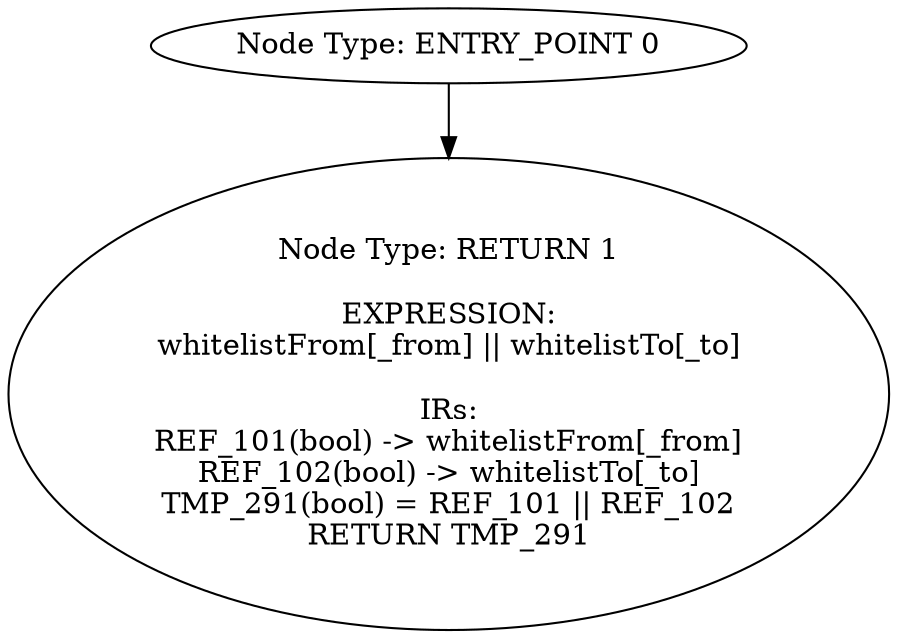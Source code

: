 digraph{
0[label="Node Type: ENTRY_POINT 0
"];
0->1;
1[label="Node Type: RETURN 1

EXPRESSION:
whitelistFrom[_from] || whitelistTo[_to]

IRs:
REF_101(bool) -> whitelistFrom[_from]
REF_102(bool) -> whitelistTo[_to]
TMP_291(bool) = REF_101 || REF_102
RETURN TMP_291"];
}
